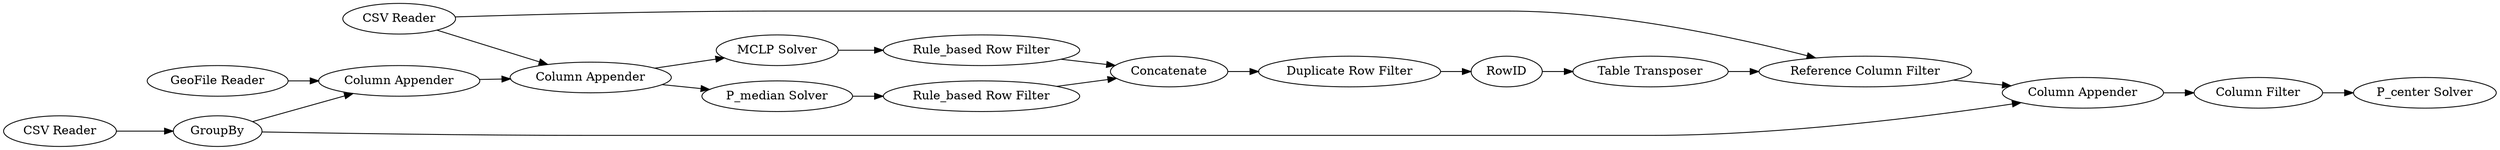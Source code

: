 digraph {
	"-1408074892810398246_3" [label="CSV Reader"]
	"-1408074892810398246_21" [label="MCLP Solver"]
	"-1408074892810398246_9" [label="Rule_based Row Filter"]
	"-1408074892810398246_12" [label=RowID]
	"-1408074892810398246_13" [label="Table Transposer"]
	"-1408074892810398246_15" [label="Column Appender"]
	"-1408074892810398246_18" [label="P_median Solver"]
	"-1408074892810398246_10" [label=Concatenate]
	"-1408074892810398246_8" [label="Rule_based Row Filter"]
	"-1408074892810398246_11" [label="Duplicate Row Filter"]
	"-1408074892810398246_16" [label="Column Filter"]
	"-1408074892810398246_14" [label="Reference Column Filter"]
	"-1408074892810398246_4" [label=GroupBy]
	"-1408074892810398246_17" [label="P_center Solver"]
	"-1408074892810398246_5" [label="Column Appender"]
	"-1408074892810398246_1" [label="GeoFile Reader"]
	"-1408074892810398246_20" [label="Column Appender"]
	"-1408074892810398246_2" [label="CSV Reader"]
	"-1408074892810398246_5" -> "-1408074892810398246_20"
	"-1408074892810398246_3" -> "-1408074892810398246_14"
	"-1408074892810398246_2" -> "-1408074892810398246_4"
	"-1408074892810398246_3" -> "-1408074892810398246_20"
	"-1408074892810398246_1" -> "-1408074892810398246_5"
	"-1408074892810398246_11" -> "-1408074892810398246_12"
	"-1408074892810398246_10" -> "-1408074892810398246_11"
	"-1408074892810398246_16" -> "-1408074892810398246_17"
	"-1408074892810398246_4" -> "-1408074892810398246_15"
	"-1408074892810398246_20" -> "-1408074892810398246_21"
	"-1408074892810398246_9" -> "-1408074892810398246_10"
	"-1408074892810398246_14" -> "-1408074892810398246_15"
	"-1408074892810398246_15" -> "-1408074892810398246_16"
	"-1408074892810398246_12" -> "-1408074892810398246_13"
	"-1408074892810398246_20" -> "-1408074892810398246_18"
	"-1408074892810398246_4" -> "-1408074892810398246_5"
	"-1408074892810398246_18" -> "-1408074892810398246_8"
	"-1408074892810398246_13" -> "-1408074892810398246_14"
	"-1408074892810398246_21" -> "-1408074892810398246_9"
	"-1408074892810398246_8" -> "-1408074892810398246_10"
	rankdir=LR
}
